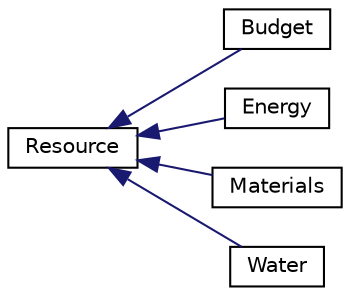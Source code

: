 digraph "Graphical Class Hierarchy"
{
 // LATEX_PDF_SIZE
  edge [fontname="Helvetica",fontsize="10",labelfontname="Helvetica",labelfontsize="10"];
  node [fontname="Helvetica",fontsize="10",shape=record];
  rankdir="LR";
  Node0 [label="Resource",height=0.2,width=0.4,color="black", fillcolor="white", style="filled",URL="$classResource.html",tooltip="Abstract base class representing a resource."];
  Node0 -> Node1 [dir="back",color="midnightblue",fontsize="10",style="solid",fontname="Helvetica"];
  Node1 [label="Budget",height=0.2,width=0.4,color="black", fillcolor="white", style="filled",URL="$classBudget.html",tooltip="Manages the financial resources allocated for various city functions."];
  Node0 -> Node2 [dir="back",color="midnightblue",fontsize="10",style="solid",fontname="Helvetica"];
  Node2 [label="Energy",height=0.2,width=0.4,color="black", fillcolor="white", style="filled",URL="$classEnergy.html",tooltip="The Energy class represents an energy resource, inheriting from the Resource base class."];
  Node0 -> Node3 [dir="back",color="midnightblue",fontsize="10",style="solid",fontname="Helvetica"];
  Node3 [label="Materials",height=0.2,width=0.4,color="black", fillcolor="white", style="filled",URL="$classMaterials.html",tooltip="Represents materials that can be consumed and replenished."];
  Node0 -> Node4 [dir="back",color="midnightblue",fontsize="10",style="solid",fontname="Helvetica"];
  Node4 [label="Water",height=0.2,width=0.4,color="black", fillcolor="white", style="filled",URL="$classWater.html",tooltip="Represents a water resource with capacity management."];
}
